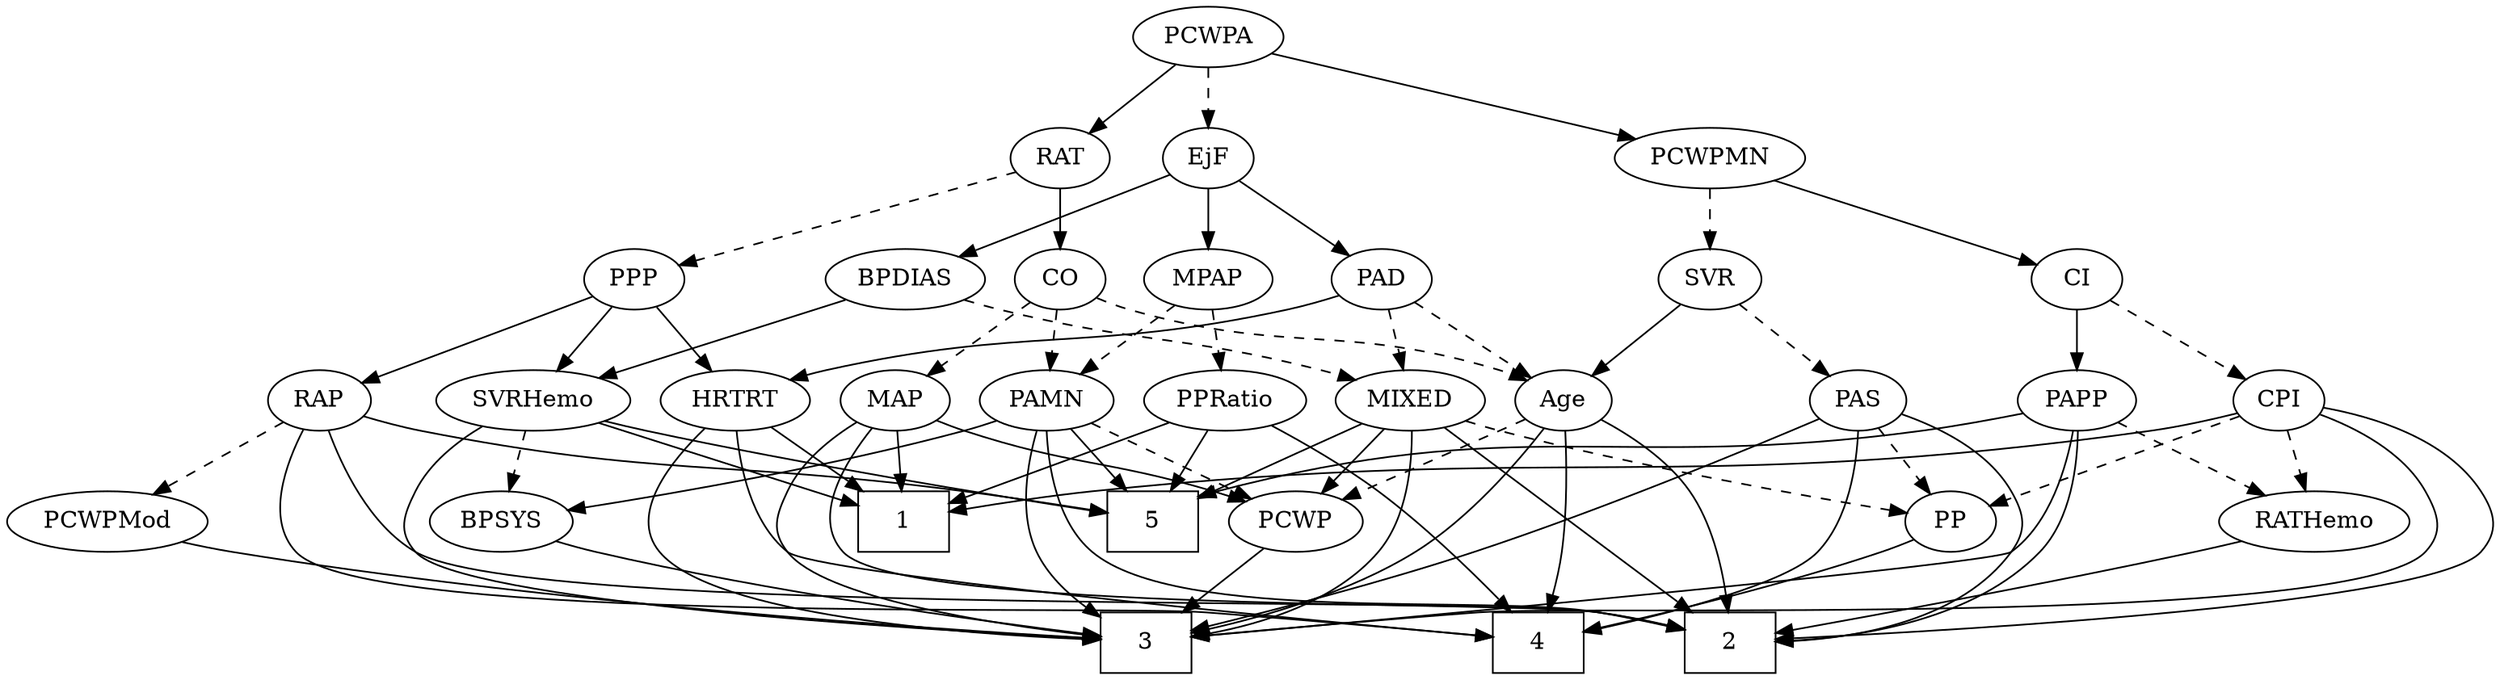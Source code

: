 strict digraph {
	graph [bb="0,0,1427.1,396"];
	node [label="\N"];
	1	[height=0.5,
		pos="884.09,90",
		shape=box,
		width=0.75];
	2	[height=0.5,
		pos="399.09,18",
		shape=box,
		width=0.75];
	3	[height=0.5,
		pos="721.09,18",
		shape=box,
		width=0.75];
	4	[height=0.5,
		pos="584.09,18",
		shape=box,
		width=0.75];
	5	[height=0.5,
		pos="994.09,90",
		shape=box,
		width=0.75];
	Age	[height=0.5,
		pos="566.09,162",
		width=0.75];
	Age -> 2	[pos="e,399.22,36.279 539.35,158.41 507.16,153.86 453.6,141.45 423.09,108 407.8,91.242 402.08,65.756 400.03,46.344",
		style=solid];
	Age -> 3	[pos="e,693.81,32.513 575.84,145.14 588.05,126.17 610.36,94.209 635.09,72 649.92,58.677 668.54,46.734 684.66,37.574",
		style=solid];
	Age -> 4	[pos="e,580.88,36.141 567.47,143.9 569.01,125.95 571.71,96.932 575.09,72 576.23,63.546 577.71,54.372 579.13,46.07",
		style=solid];
	PCWP	[height=0.5,
		pos="690.09,90",
		width=0.97491];
	Age -> PCWP	[pos="e,667.27,103.88 586.01,149.75 605.51,138.75 635.51,121.81 658.3,108.94",
		style=dashed];
	EjF	[height=0.5,
		pos="747.09,306",
		width=0.75];
	MPAP	[height=0.5,
		pos="925.09,234",
		width=0.97491];
	EjF -> MPAP	[pos="e,897.21,245.09 768.27,294.63 773.11,292.37 778.25,290.04 783.09,288 802.37,279.87 852.5,261.38 887.71,248.55",
		style=solid];
	PAD	[height=0.5,
		pos="658.09,234",
		width=0.79437];
	EjF -> PAD	[pos="e,675.36,248.58 730.35,291.83 717.09,281.41 698.36,266.68 683.3,254.83",
		style=solid];
	BPDIAS	[height=0.5,
		pos="827.09,234",
		width=1.1735];
	EjF -> BPDIAS	[pos="e,809.37,250.51 762.89,291.17 773.98,281.47 789.04,268.29 801.78,257.14",
		style=solid];
	RAP	[height=0.5,
		pos="1219.1,162",
		width=0.77632];
	RAP -> 2	[pos="e,426.23,22.579 1221,143.89 1222.2,123.38 1220.6,89.566 1200.1,72 1145,24.827 620.38,42.115 548.09,36 509.91,32.771 466.39,27.637 \
436.29,23.855",
		style=solid];
	RAP -> 4	[pos="e,611.42,24.37 1228.6,144.88 1238.8,125.06 1251.5,91.637 1233.1,72 1191.4,27.46 745.7,43.073 685.09,36 663.93,33.531 640.45,29.649 \
621.46,26.218",
		style=solid];
	RAP -> 5	[pos="e,1021.3,97.252 1197.4,150.36 1192.4,148.11 1187.1,145.86 1182.1,144 1130.9,125.15 1069.8,109.06 1031.5,99.709",
		style=solid];
	PCWPMod	[height=0.5,
		pos="1375.1,90",
		width=1.4443];
	RAP -> PCWPMod	[pos="e,1344.7,104.62 1241.4,150.97 1265.9,139.99 1305.7,122.16 1335.4,108.79",
		style=dashed];
	MIXED	[height=0.5,
		pos="651.09,162",
		width=1.1193];
	MIXED -> 2	[pos="e,414.48,36.306 620.13,150.25 575.89,134.87 499.77,108.4 499.09,108 469.37,90.533 440.52,63.433 421.51,43.724",
		style=solid];
	MIXED -> 3	[pos="e,694.05,30.136 645.19,143.85 639.82,125.09 634.35,94.675 646.09,72 654.41,55.937 670.08,43.702 684.96,35.057",
		style=solid];
	MIXED -> 5	[pos="e,966.77,97.714 680.9,149.74 687.18,147.63 693.8,145.59 700.09,144 796.13,119.67 822.87,127.1 920.09,108 932.09,105.64 945.12,102.76 \
956.85,100.04",
		style=solid];
	PP	[height=0.5,
		pos="344.09,90",
		width=0.75];
	MIXED -> PP	[pos="e,369.33,96.523 620.97,149.83 614.77,147.74 608.26,145.68 602.09,144 523.8,122.65 502.53,124.54 423.09,108 408.75,105.02 392.97,\
101.64 379.31,98.685",
		style=dashed];
	MIXED -> PCWP	[pos="e,680.91,107.47 660.33,144.41 664.99,136.04 670.75,125.71 675.95,116.37",
		style=solid];
	PAMN	[height=0.5,
		pos="1019.1,162",
		width=1.011];
	MPAP -> PAMN	[pos="e,999.77,177.38 944.11,218.83 957.78,208.65 976.41,194.78 991.69,183.41",
		style=dashed];
	PPRatio	[height=0.5,
		pos="925.09,162",
		width=1.1013];
	MPAP -> PPRatio	[pos="e,925.09,180.1 925.09,215.7 925.09,207.98 925.09,198.71 925.09,190.11",
		style=dashed];
	BPSYS	[height=0.5,
		pos="1153.1,90",
		width=1.0471];
	BPSYS -> 3	[pos="e,748.11,21.11 1123.9,78.459 1116.5,76.072 1108.6,73.733 1101.1,72 977.27,43.364 826.94,27.973 758.39,21.99",
		style=solid];
	PAD -> Age	[pos="e,583.15,175.98 640.35,219.5 626.43,208.91 606.87,194.03 591.32,182.2",
		style=dashed];
	PAD -> MIXED	[pos="e,652.8,180.1 656.36,215.7 655.59,207.98 654.66,198.71 653.8,190.11",
		style=dashed];
	HRTRT	[height=0.5,
		pos="828.09,162",
		width=1.1013];
	PAD -> HRTRT	[pos="e,799.71,174.68 681.37,223.41 709.43,211.86 756.95,192.29 790.29,178.56",
		style=solid];
	CO	[height=0.5,
		pos="740.09,234",
		width=0.75];
	CO -> Age	[pos="e,587.29,173.34 717.26,224.16 710.45,221.53 702.97,218.65 696.09,216 654.33,199.94 643.23,197.56 602.09,180 600.28,179.23 598.42,\
178.41 596.56,177.58",
		style=dashed];
	CO -> PAMN	[pos="e,991.74,174.23 760.65,222.16 765.61,219.87 770.95,217.65 776.09,216 861.25,188.67 887.9,203.9 974.09,180 976.71,179.27 979.4,178.45 \
982.09,177.58",
		style=dashed];
	MAP	[height=0.5,
		pos="740.09,162",
		width=0.84854];
	CO -> MAP	[pos="e,740.09,180.1 740.09,215.7 740.09,207.98 740.09,198.71 740.09,190.11",
		style=dashed];
	PAS	[height=0.5,
		pos="97.088,162",
		width=0.75];
	PAS -> 2	[pos="e,371.96,20.634 72.628,154.15 51.087,146.68 21.036,132.4 7.0876,108 -0.8527,94.109 -3.441,84.048 7.0876,72 30.286,45.454 268.47,\
27.395 361.83,21.287",
		style=solid];
	PAS -> 3	[pos="e,693.75,24.327 95.239,143.94 94.073,123.48 95.703,89.731 116.09,72 158.45,35.154 564.34,42.667 620.09,36 641.24,33.47 664.72,29.585 \
683.71,26.167",
		style=solid];
	PAS -> 4	[pos="e,556.91,22.197 87.731,144.99 77.575,125.28 65.058,91.968 83.088,72 109.44,42.82 396,40.228 435.09,36 473.18,31.879 516.71,26.879 \
546.84,23.372",
		style=solid];
	PAS -> PP	[pos="e,319.6,97.94 121.67,154.03 165.97,141.48 259.25,115.04 309.79,100.72",
		style=dashed];
	PAMN -> 2	[pos="e,426.24,22.421 1027.9,144.53 1037.2,124.67 1048.2,91.514 1030.1,72 993.55,32.636 601.55,41.045 548.09,36 509.95,32.401 466.42,27.323 \
436.31,23.655",
		style=solid];
	PAMN -> 3	[pos="e,748.1,18.886 1036.4,145.81 1055.9,126.95 1082.4,94.512 1063.1,72 1024.1,26.536 838.54,19.738 758.25,18.957",
		style=solid];
	PAMN -> 5	[pos="e,1000.3,108.28 1013,144.05 1010.2,136.18 1006.8,126.62 1003.7,117.79",
		style=solid];
	PAMN -> BPSYS	[pos="e,1128.5,103.82 1043.4,148.32 1064.7,137.19 1095.9,120.89 1119.6,108.52",
		style=solid];
	PAMN -> PCWP	[pos="e,723.76,95.317 991.74,149.79 985.97,147.67 979.88,145.62 974.09,144 890.42,120.59 789.95,104.59 733.73,96.697",
		style=dashed];
	RATHemo	[height=0.5,
		pos="174.09,90",
		width=1.3721];
	RATHemo -> 2	[pos="e,371.94,27.447 210.49,77.675 252.28,64.672 320.47,43.46 362.39,30.418",
		style=solid];
	CPI	[height=0.5,
		pos="355.09,162",
		width=0.75];
	CPI -> 1	[pos="e,857.07,94.576 381.32,157.53 468.1,146.05 746.11,109.26 847.03,95.903",
		style=solid];
	CPI -> 2	[pos="e,371.8,26.659 338.17,147.71 327.3,138.03 314.11,123.87 308.09,108 302.41,93.041 300.11,85.872 308.09,72 319.75,51.704 342.52,38.451 \
362.36,30.274",
		style=solid];
	CPI -> 3	[pos="e,694.06,29.485 377.98,152.12 439.61,128.21 609.43,62.322 684.54,33.181",
		style=solid];
	CPI -> RATHemo	[pos="e,209,102.76 333.91,150.61 329.08,148.35 323.93,146.03 319.09,144 285.9,130.13 247.67,116.24 218.8,106.16",
		style=dashed];
	CPI -> PP	[pos="e,346.8,108.28 352.42,144.05 351.21,136.35 349.75,127.03 348.39,118.36",
		style=dashed];
	RAT	[height=0.5,
		pos="819.09,306",
		width=0.75827];
	RAT -> CO	[pos="e,755.66,248.8 803.48,291.17 792.01,281.01 776.24,267.03 763.29,255.56",
		style=solid];
	PPP	[height=0.5,
		pos="1064.1,234",
		width=0.75];
	RAT -> PPP	[pos="e,1039.5,242.01 843.93,297.9 887.97,285.32 979.82,259.08 1029.8,244.79",
		style=dashed];
	SVR	[height=0.5,
		pos="503.09,234",
		width=0.77632];
	SVR -> Age	[pos="e,552.75,177.82 516.45,218.15 524.97,208.69 536.17,196.24 545.78,185.56",
		style=solid];
	SVR -> PAS	[pos="e,123.03,167.47 476.45,228.41 405.79,216.22 213.54,183.08 133.16,169.22",
		style=dashed];
	PCWPMod -> 3	[pos="e,748.25,19.882 1336.2,77.875 1327.4,75.65 1317.9,73.53 1309.1,72 1102.9,36.397 851.67,23.874 758.33,20.261",
		style=solid];
	PCWPA	[height=0.5,
		pos="747.09,378",
		width=1.1555];
	PCWPA -> EjF	[pos="e,747.09,324.1 747.09,359.7 747.09,351.98 747.09,342.71 747.09,334.11",
		style=dashed];
	PCWPA -> RAT	[pos="e,804.28,321.39 763.43,361.12 773.31,351.51 786.04,339.13 796.84,328.63",
		style=solid];
	PCWPMN	[height=0.5,
		pos="503.09,306",
		width=1.3902];
	PCWPA -> PCWPMN	[pos="e,541.22,317.94 713.42,367.34 671.31,355.26 598.94,334.5 551.05,320.76",
		style=solid];
	PCWPMN -> SVR	[pos="e,503.09,252.1 503.09,287.7 503.09,279.98 503.09,270.71 503.09,262.11",
		style=dashed];
	CI	[height=0.5,
		pos="355.09,234",
		width=0.75];
	PCWPMN -> CI	[pos="e,376.59,245.17 473.85,291.17 448.45,279.16 411.78,261.82 385.93,249.59",
		style=solid];
	SVRHemo	[height=0.5,
		pos="1123.1,162",
		width=1.3902];
	SVRHemo -> 1	[pos="e,911.09,98.909 1085.5,149.99 1040.5,136.8 965.62,114.88 920.95,101.8",
		style=solid];
	SVRHemo -> 3	[pos="e,748.27,19.936 1155.1,147.88 1171.8,139.22 1190.6,126.1 1200.1,108 1207.5,93.838 1210.8,83.92 1200.1,72 1170.7,39.2 865.81,24.507 \
758.33,20.32",
		style=solid];
	SVRHemo -> 5	[pos="e,1021.4,105.8 1096.7,146.67 1077.5,136.28 1051.4,122.12 1030.3,110.68",
		style=solid];
	SVRHemo -> BPSYS	[pos="e,1145.9,107.79 1130.3,144.05 1133.8,135.97 1138,126.12 1141.9,117.11",
		style=dashed];
	BPDIAS -> MIXED	[pos="e,680.21,174.58 797.23,221.13 767.63,209.35 722.16,191.27 689.8,178.4",
		style=dashed];
	BPDIAS -> SVRHemo	[pos="e,1086.1,174.19 859.19,222.25 866.35,220.03 873.94,217.82 881.09,216 961.41,195.52 983.52,199.49 1064.1,180 1068.1,179.03 1072.3,\
177.96 1076.4,176.85",
		style=solid];
	MAP -> 1	[pos="e,856.96,104.19 762.9,149.91 785.75,138.8 821.24,121.55 847.92,108.58",
		style=solid];
	MAP -> 2	[pos="e,426.1,30.13 715.99,150.72 710.75,148.5 705.24,146.16 700.09,144 604.86,103.99 492.4,57.485 435.7,34.088",
		style=solid];
	MAP -> 3	[pos="e,726.06,36.034 739.81,143.84 739.31,125.85 737.93,96.791 734.09,72 732.76,63.442 730.72,54.239 728.65,45.942",
		style=solid];
	MAP -> PCWP	[pos="e,701.74,107.31 728.74,145.12 722.5,136.38 714.63,125.35 707.61,115.54",
		style=solid];
	PP -> 4	[pos="e,556.76,26.971 368.42,81.903 410.56,69.611 497.38,44.291 547.05,29.803",
		style=solid];
	PPP -> RAP	[pos="e,1196.8,173.28 1085.9,223.29 1109.6,212.7 1148.6,195.23 1182.1,180 1183.9,179.19 1185.7,178.35 1187.6,177.51",
		style=solid];
	PPP -> SVRHemo	[pos="e,1109.1,179.63 1076.9,217.81 1084.4,208.93 1094,197.5 1102.5,187.39",
		style=solid];
	PPP -> HRTRT	[pos="e,857.94,173.91 1039.3,226.57 1003.2,217.07 934.1,198.43 876.09,180 873.32,179.12 870.48,178.19 867.62,177.23",
		style=solid];
	PPRatio -> 1	[pos="e,894.31,108.45 915.37,144.41 910.61,136.28 904.77,126.31 899.42,117.18",
		style=solid];
	PPRatio -> 4	[pos="e,611.5,23.727 929.84,143.86 934.22,123.94 937.67,91.359 920.09,72 884.56,32.895 737.25,44.385 685.09,36 664.05,32.619 640.58,28.679 \
621.57,25.444",
		style=solid];
	PPRatio -> 5	[pos="e,977.04,108.29 940.74,145.12 949.36,136.37 960.24,125.33 969.93,115.51",
		style=solid];
	PCWP -> 3	[pos="e,713.44,36.275 697.59,72.055 701.12,64.091 705.41,54.411 709.35,45.51",
		style=solid];
	CI -> CPI	[pos="e,355.09,180.1 355.09,215.7 355.09,207.98 355.09,198.71 355.09,190.11",
		style=dashed];
	PAPP	[height=0.5,
		pos="278.09,162",
		width=0.88464];
	CI -> PAPP	[pos="e,294.18,177.63 339.51,218.83 328.69,209 314.08,195.72 301.83,184.58",
		style=solid];
	PAPP -> 2	[pos="e,371.89,19.855 247.63,156.37 190.45,146.45 76.222,120.02 116.09,72 146.91,34.868 292.23,23.598 361.8,20.302",
		style=solid];
	PAPP -> 3	[pos="e,693.71,24.003 278.64,143.88 280.31,123.36 286.41,89.538 308.09,72 362.34,28.099 550.99,45.796 620.09,36 641.18,33.01 664.65,29.095 \
683.66,25.776",
		style=solid];
	PAPP -> 5	[pos="e,966.88,98.39 301.49,149.73 307.14,147.45 313.23,145.35 319.09,144 579.85,83.923 655.22,146.09 920.09,108 932.2,106.26 945.25,103.55 \
956.98,100.79",
		style=solid];
	PAPP -> RATHemo	[pos="e,196.61,106.16 258.04,147.5 243.06,137.42 222.3,123.45 205.18,111.93",
		style=dashed];
	HRTRT -> 1	[pos="e,870.39,108.12 841.08,144.76 847.87,136.27 856.35,125.68 863.97,116.15",
		style=solid];
	HRTRT -> 3	[pos="e,748.43,29.773 827.35,143.67 825.74,124.47 820.7,93.4 805.09,72 793.08,55.546 774.27,42.992 757.49,34.243",
		style=solid];
	HRTRT -> 4	[pos="e,611.32,24.969 814.72,144.71 797.8,125.02 766.87,92.05 734.09,72 698.47,50.221 652.63,35.684 621.04,27.43",
		style=solid];
}

